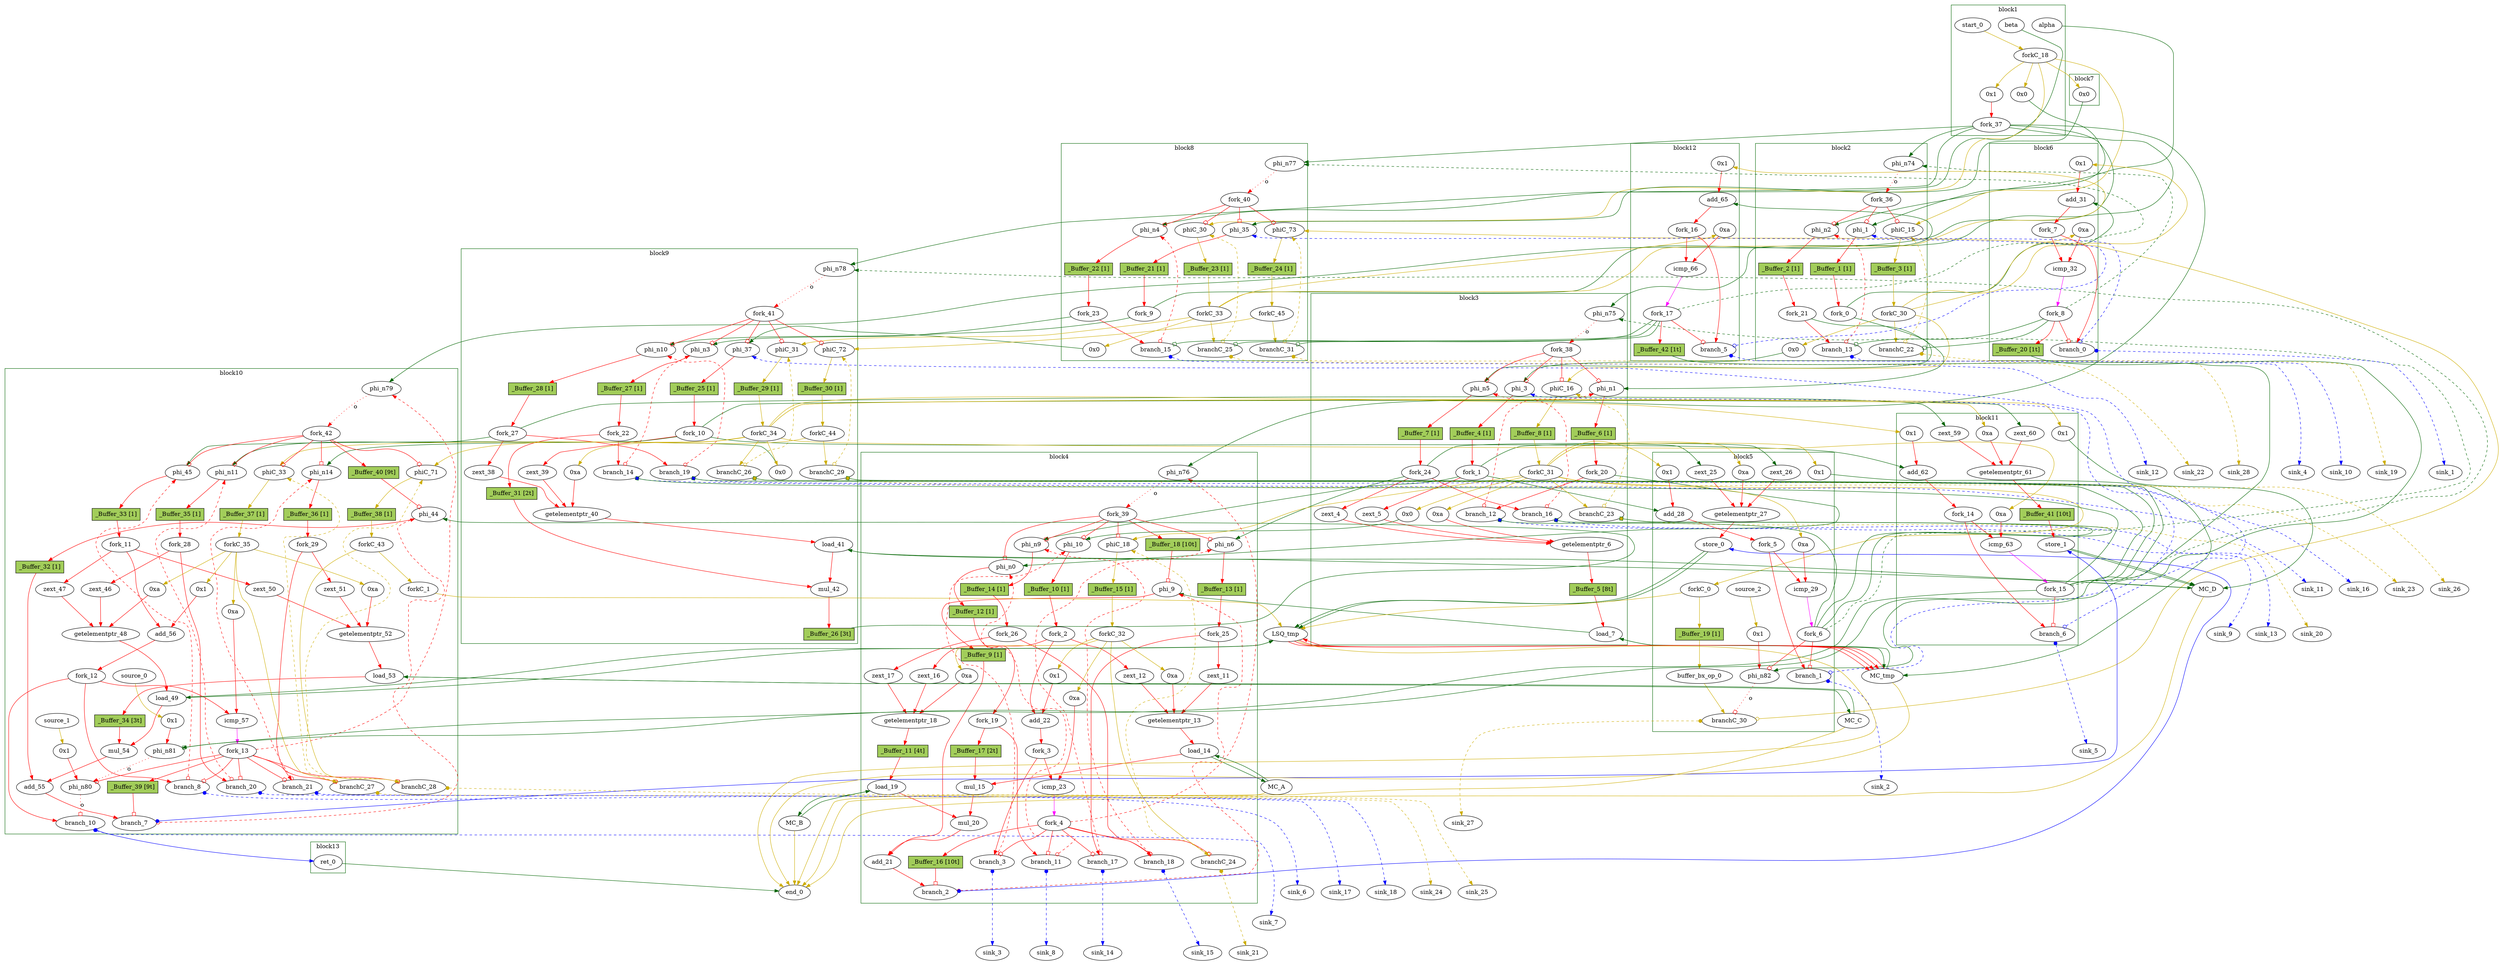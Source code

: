 // Number of blocks: 282
// Number of channels: 476
Digraph G {

  // Blocks
subgraph cluster_1 {
color = "darkgreen"
label = "block1"
  alpha [type=Entry, in="in1:32", out="out1:32", bbID = 1,  shape=oval];
  beta [type=Entry, in="in1:32", out="out1:32", bbID = 1,  shape=oval];
  cst_0 [type=Constant, in="in1:32", out="out1:32", bbID = 1, value="0x0", label="0x0",  shape=oval];
  start_0 [type=Entry, in="in1:0", out="out1:0", bbID = 1,  shape=oval];
  cst_28 [type=Constant, in="in1:32", out="out1:32", bbID = 1, value="0x1", label="0x1",  shape=oval];
  forkC_18 [type=Fork, in="in1:0", out="out1:0 out2:0 out3:0 out4:0 out5:0", bbID = 1,  shape=oval];
  fork_37 [type=Fork, in="in1:32", out="out1:32 out2:32 out3:32 out4:32 out5:32 out6:32", bbID = 1,  shape=oval];
}
subgraph cluster_2 {
color = "darkgreen"
label = "block2"
  phi_1 [type=Mux, in="in1?:1 in2:32 in3:32", out="out1:32", delay=0.366, bbID = 2,  shape=oval];
  cst_1 [type=Constant, in="in1:32", out="out1:32", bbID = 2, value="0x0", label="0x0",  shape=oval];
  phi_n2 [type=Mux, in="in1?:1 in2:32 in3:32", out="out1:32", delay=0.366, bbID = 2,  shape=oval];
  phiC_15 [type=Mux, in="in1?:1 in2:0 in3:0", out="out1:0", delay=0.166, bbID = 2,  shape=oval];
  phi_n74 [type=Merge, in="in1:32 in2:32*i", out="out1:32", delay=0.366, bbID = 2,  shape=oval];
  branch_13 [type=Branch, in="in1:32 in2?:1*i", out="out1+:32 out2-:32", bbID = 2,  shape=oval];
  branchC_22 [type=Branch, in="in1:0 in2?:1*i", out="out1+:0 out2-:0", bbID = 2,  shape=oval];
  fork_0 [type=Fork, in="in1:32", out="out1:32 out2:32", bbID = 2,  shape=oval];
  fork_21 [type=Fork, in="in1:32", out="out1:32 out2:32", bbID = 2,  shape=oval];
  forkC_30 [type=Fork, in="in1:0", out="out1:0 out2:0 out3:0 out4:0 out5:0", bbID = 2,  shape=oval];
  fork_36 [type=Fork, in="in1:32", out="out1:32 out2:32 out3:32", bbID = 2,  shape=oval];
  _Buffer_1 [type=Buffer, in="in1:32", out="out1:32", bbID = 2, slots=1, transparent=false, label="_Buffer_1 [1]",  shape=box, style=filled, fillcolor=darkolivegreen3, height = 0.4];
  _Buffer_2 [type=Buffer, in="in1:32", out="out1:32", bbID = 2, slots=1, transparent=false, label="_Buffer_2 [1]",  shape=box, style=filled, fillcolor=darkolivegreen3, height = 0.4];
  _Buffer_3 [type=Buffer, in="in1:0", out="out1:0", bbID = 2, slots=1, transparent=false, label="_Buffer_3 [1]",  shape=box, style=filled, fillcolor=darkolivegreen3, height = 0.4];
}
subgraph cluster_3 {
color = "darkgreen"
label = "block3"
  phi_3 [type=Mux, in="in1?:1 in2:32 in3:32", out="out1:32", delay=0.366, bbID = 3,  shape=oval];
  zext_4 [type=Operator, in="in1:32", out="out1:32", op = "zext_op", bbID = 3,  shape=oval];
  zext_5 [type=Operator, in="in1:32", out="out1:32", op = "zext_op", bbID = 3,  shape=oval];
  getelementptr_6 [type=Operator, in="in1:32 in2:32 in3:32", out="out1:32", op = "getelementptr_op", delay=2.966, constants=1, bbID = 3,  shape=oval];
  load_7 [type=Operator, in="in1:32 in2:32", out="out1:32 out2:32", op = "mc_load_op", latency=2, bbID = 3, portID = 0, offset = 0,  shape=oval];
  cst_2 [type=Constant, in="in1:32", out="out1:32", bbID = 3, value="0x0", label="0x0",  shape=oval];
  cst_18 [type=Constant, in="in1:32", out="out1:32", bbID = 3, value="0xa", label="0xa",  shape=oval];
  phi_n1 [type=Mux, in="in1?:1 in2:32 in3:32", out="out1:32", delay=0.366, bbID = 3,  shape=oval];
  phi_n5 [type=Mux, in="in1?:1 in2:32 in3:32", out="out1:32", delay=0.366, bbID = 3,  shape=oval];
  phiC_16 [type=Mux, in="in1?:1 in2:0 in3:0", out="out1:0", delay=0.166, bbID = 3,  shape=oval];
  phi_n75 [type=Merge, in="in1:32 in2:32*i", out="out1:32", delay=0.366, bbID = 3,  shape=oval];
  branch_12 [type=Branch, in="in1:32 in2?:1*i", out="out1+:32 out2-:32", bbID = 3,  shape=oval];
  branch_16 [type=Branch, in="in1:32 in2?:1*i", out="out1+:32 out2-:32", bbID = 3,  shape=oval];
  branchC_23 [type=Branch, in="in1:0 in2?:1*i", out="out1+:0 out2-:0", bbID = 3,  shape=oval];
  fork_1 [type=Fork, in="in1:32", out="out1:32 out2:32 out3:32 out4:32", bbID = 3,  shape=oval];
  fork_20 [type=Fork, in="in1:32", out="out1:32 out2:32", bbID = 3,  shape=oval];
  fork_24 [type=Fork, in="in1:32", out="out1:32 out2:32 out3:32 out4:32", bbID = 3,  shape=oval];
  forkC_31 [type=Fork, in="in1:0", out="out1:0 out2:0 out3:0 out4:0 out5:0 out6:0 out7:0 out8:0 out9:0", bbID = 3,  shape=oval];
  fork_38 [type=Fork, in="in1:32", out="out1:32 out2:32 out3:32 out4:32", bbID = 3,  shape=oval];
  _Buffer_4 [type=Buffer, in="in1:32", out="out1:32", bbID = 3, slots=1, transparent=false, label="_Buffer_4 [1]",  shape=box, style=filled, fillcolor=darkolivegreen3, height = 0.4];
  _Buffer_5 [type=Buffer, in="in1:32", out="out1:32", bbID = 3, slots=8, transparent=true, label="_Buffer_5 [8t]",  shape=box, style=filled, fillcolor=darkolivegreen3, height = 0.4];
  _Buffer_6 [type=Buffer, in="in1:32", out="out1:32", bbID = 3, slots=1, transparent=false, label="_Buffer_6 [1]",  shape=box, style=filled, fillcolor=darkolivegreen3, height = 0.4];
  _Buffer_7 [type=Buffer, in="in1:32", out="out1:32", bbID = 3, slots=1, transparent=false, label="_Buffer_7 [1]",  shape=box, style=filled, fillcolor=darkolivegreen3, height = 0.4];
  _Buffer_8 [type=Buffer, in="in1:0", out="out1:0", bbID = 3, slots=1, transparent=false, label="_Buffer_8 [1]",  shape=box, style=filled, fillcolor=darkolivegreen3, height = 0.4];
}
subgraph cluster_4 {
color = "darkgreen"
label = "block4"
  phi_9 [type=Mux, in="in1?:1 in2:32 in3:32", out="out1:32", delay=0.366, bbID = 4, retimingDiff=10,  shape=oval];
  phi_10 [type=Mux, in="in1?:1 in2:32 in3:32", out="out1:32", delay=0.366, bbID = 4,  shape=oval];
  zext_11 [type=Operator, in="in1:32", out="out1:32", op = "zext_op", bbID = 4, retimingDiff=1,  shape=oval];
  zext_12 [type=Operator, in="in1:32", out="out1:32", op = "zext_op", bbID = 4, retimingDiff=1,  shape=oval];
  getelementptr_13 [type=Operator, in="in1:32 in2:32 in3:32", out="out1:32", op = "getelementptr_op", delay=2.966, constants=1, bbID = 4, retimingDiff=1,  shape=oval];
  load_14 [type=Operator, in="in1:32 in2:32", out="out1:32 out2:32", op = "mc_load_op", latency=2, bbID = 4, portID = 0, offset = 0, retimingDiff=2,  shape=oval];
  mul_15 [type=Operator, in="in1:32 in2:32", out="out1:32", op = "mul_op", latency=4, bbID = 4, retimingDiff=4,  shape=oval];
  zext_16 [type=Operator, in="in1:32", out="out1:32", op = "zext_op", bbID = 4, retimingDiff=1,  shape=oval];
  zext_17 [type=Operator, in="in1:32", out="out1:32", op = "zext_op", bbID = 4, retimingDiff=1,  shape=oval];
  getelementptr_18 [type=Operator, in="in1:32 in2:32 in3:32", out="out1:32", op = "getelementptr_op", delay=2.966, constants=1, bbID = 4, retimingDiff=1,  shape=oval];
  load_19 [type=Operator, in="in1:32 in2:32", out="out1:32 out2:32", op = "mc_load_op", latency=2, bbID = 4, portID = 0, offset = 0, retimingDiff=2,  shape=oval];
  mul_20 [type=Operator, in="in1:32 in2:32", out="out1:32", op = "mul_op", latency=4, bbID = 4, retimingDiff=4,  shape=oval];
  add_21 [type=Operator, in="in1:32 in2:32", out="out1:32", op = "add_op", delay=1.693, bbID = 4, retimingDiff=11,  shape=oval];
  cst_3 [type=Constant, in="in1:32", out="out1:32", bbID = 4, value="0x1", label="0x1", retimingDiff=1,  shape=oval];
  add_22 [type=Operator, in="in1:32 in2:32", out="out1:32", op = "add_op", delay=1.693, bbID = 4, retimingDiff=1,  shape=oval];
  cst_4 [type=Constant, in="in1:32", out="out1:32", bbID = 4, value="0xa", label="0xa", retimingDiff=1,  shape=oval];
  icmp_23 [type=Operator, in="in1:32 in2:32", out="out1:1", op = "icmp_ult_op", delay=1.53, bbID = 4, retimingDiff=1,  shape=oval];
  cst_19 [type=Constant, in="in1:32", out="out1:32", bbID = 4, value="0xa", label="0xa", retimingDiff=1,  shape=oval];
  cst_20 [type=Constant, in="in1:32", out="out1:32", bbID = 4, value="0xa", label="0xa", retimingDiff=1,  shape=oval];
  phi_n0 [type=Mux, in="in1?:1 in2:32 in3:32", out="out1:32", delay=0.366, bbID = 4,  shape=oval];
  phi_n6 [type=Mux, in="in1?:1 in2:32 in3:32", out="out1:32", delay=0.366, bbID = 4,  shape=oval];
  phi_n9 [type=Mux, in="in1?:1 in2:32 in3:32", out="out1:32", delay=0.366, bbID = 4,  shape=oval];
  phiC_18 [type=Mux, in="in1?:1 in2:0 in3:0", out="out1:0", delay=0.166, bbID = 4,  shape=oval];
  branch_2 [type=Branch, in="in1:32 in2?:1*i", out="out1+:32 out2-:32", bbID = 4, retimingDiff=11,  shape=oval];
  phi_n76 [type=Merge, in="in1:32 in2:32*i", out="out1:32", delay=0.366, bbID = 4,  shape=oval];
  branch_3 [type=Branch, in="in1:32 in2?:1*i", out="out1+:32 out2-:32", bbID = 4, retimingDiff=1,  shape=oval];
  branch_11 [type=Branch, in="in1:32 in2?:1*i", out="out1+:32 out2-:32", bbID = 4, retimingDiff=1,  shape=oval];
  branch_17 [type=Branch, in="in1:32 in2?:1*i", out="out1+:32 out2-:32", bbID = 4, retimingDiff=1,  shape=oval];
  branch_18 [type=Branch, in="in1:32 in2?:1*i", out="out1+:32 out2-:32", bbID = 4, retimingDiff=1,  shape=oval];
  branchC_24 [type=Branch, in="in1:0 in2?:1*i", out="out1+:0 out2-:0", bbID = 4, retimingDiff=1,  shape=oval];
  fork_2 [type=Fork, in="in1:32", out="out1:32 out2:32 out3:32", bbID = 4, retimingDiff=1,  shape=oval];
  fork_3 [type=Fork, in="in1:32", out="out1:32 out2:32", bbID = 4, retimingDiff=1,  shape=oval];
  fork_4 [type=Fork, in="in1:32", out="out1:32 out2:32 out3:32 out4:32 out5:32 out6:32 out7:32", bbID = 4, retimingDiff=1,  shape=oval];
  fork_19 [type=Fork, in="in1:32", out="out1:32 out2:32", bbID = 4, retimingDiff=1,  shape=oval];
  fork_25 [type=Fork, in="in1:32", out="out1:32 out2:32", bbID = 4, retimingDiff=1,  shape=oval];
  fork_26 [type=Fork, in="in1:32", out="out1:32 out2:32", bbID = 4, retimingDiff=1,  shape=oval];
  forkC_32 [type=Fork, in="in1:0", out="out1:0 out2:0 out3:0 out4:0 out5:0", bbID = 4, retimingDiff=1,  shape=oval];
  fork_39 [type=Fork, in="in1:32", out="out1:32 out2:32 out3:32 out4:32 out5:32 out6:32", bbID = 4,  shape=oval];
  _Buffer_9 [type=Buffer, in="in1:32", out="out1:32", bbID = 4, slots=1, transparent=false, label="_Buffer_9 [1]",  shape=box, style=filled, fillcolor=darkolivegreen3, height = 0.4];
  _Buffer_10 [type=Buffer, in="in1:32", out="out1:32", bbID = 4, slots=1, transparent=false, label="_Buffer_10 [1]",  shape=box, style=filled, fillcolor=darkolivegreen3, height = 0.4];
  _Buffer_11 [type=Buffer, in="in1:32", out="out1:32", bbID = 4, slots=4, transparent=true, label="_Buffer_11 [4t]",  shape=box, style=filled, fillcolor=darkolivegreen3, height = 0.4];
  _Buffer_12 [type=Buffer, in="in1:32", out="out1:32", bbID = 4, slots=1, transparent=false, label="_Buffer_12 [1]",  shape=box, style=filled, fillcolor=darkolivegreen3, height = 0.4];
  _Buffer_13 [type=Buffer, in="in1:32", out="out1:32", bbID = 4, slots=1, transparent=false, label="_Buffer_13 [1]",  shape=box, style=filled, fillcolor=darkolivegreen3, height = 0.4];
  _Buffer_14 [type=Buffer, in="in1:32", out="out1:32", bbID = 4, slots=1, transparent=false, label="_Buffer_14 [1]",  shape=box, style=filled, fillcolor=darkolivegreen3, height = 0.4];
  _Buffer_15 [type=Buffer, in="in1:0", out="out1:0", bbID = 4, slots=1, transparent=false, label="_Buffer_15 [1]",  shape=box, style=filled, fillcolor=darkolivegreen3, height = 0.4];
  _Buffer_16 [type=Buffer, in="in1:32", out="out1:32", bbID = 4, slots=10, transparent=true, label="_Buffer_16 [10t]",  shape=box, style=filled, fillcolor=darkolivegreen3, height = 0.4];
  _Buffer_17 [type=Buffer, in="in1:32", out="out1:32", bbID = 4, slots=2, transparent=true, label="_Buffer_17 [2t]",  shape=box, style=filled, fillcolor=darkolivegreen3, height = 0.4];
  _Buffer_18 [type=Buffer, in="in1:32", out="out1:32", bbID = 4, slots=10, transparent=true, label="_Buffer_18 [10t]",  shape=box, style=filled, fillcolor=darkolivegreen3, height = 0.4];
}
subgraph cluster_5 {
color = "darkgreen"
label = "block5"
  zext_25 [type=Operator, in="in1:32", out="out1:32", op = "zext_op", bbID = 5,  shape=oval];
  zext_26 [type=Operator, in="in1:32", out="out1:32", op = "zext_op", bbID = 5,  shape=oval];
  getelementptr_27 [type=Operator, in="in1:32 in2:32 in3:32", out="out1:32", op = "getelementptr_op", delay=2.966, constants=1, bbID = 5,  shape=oval];
  store_0 [type=Operator, in="in1:32 in2:32", out="out1:32 out2:32", op = "lsq_store_op", bbID = 5, portID = 0, offset = 0,  shape=oval];
  cst_5 [type=Constant, in="in1:32", out="out1:32", bbID = 5, value="0x1", label="0x1",  shape=oval];
  add_28 [type=Operator, in="in1:32 in2:32", out="out1:32", op = "add_op", delay=1.693, bbID = 5,  shape=oval];
  cst_6 [type=Constant, in="in1:32", out="out1:32", bbID = 5, value="0xa", label="0xa",  shape=oval];
  icmp_29 [type=Operator, in="in1:32 in2:32", out="out1:1", op = "icmp_ult_op", delay=1.53, bbID = 5,  shape=oval];
  cst_21 [type=Constant, in="in1:32", out="out1:32", bbID = 5, value="0xa", label="0xa",  shape=oval];
  cst_27 [type=Constant, in="in1:32", out="out1:32", bbID = 5, value="0x1", label="0x1",  shape=oval];
  forkC_0 [type=Fork, in="in1:0", out="out1:0 out2:0", bbID = 5,  shape=oval];
  buffer_bx_op_0 [type=Operator, in="in1:0", out="out1:0", op = "buffer_bx_op", latency=1, bbID = 5,  shape=oval];
  branch_1 [type=Branch, in="in1:32 in2?:1*i", out="out1+:32 out2-:32", bbID = 5,  shape=oval];
  phi_n82 [type=Mux, in="in1?:1 in2:32 in3:32", out="out1:32", delay=0.366, bbID = 5,  shape=oval];
  cst_31 [type=Constant, in="in1:32", out="out1:32", bbID = 5, value="0x1", label="0x1",  shape=oval];
  source_2 [type=Source, out="out1:0", bbID = 5,  shape=oval];
  branchC_30 [type=Branch, in="in1:0 in2?:1", out="out1+:0 out2-:0", bbID = 5,  shape=oval];
  fork_5 [type=Fork, in="in1:32", out="out1:32 out2:32", bbID = 5,  shape=oval];
  fork_6 [type=Fork, in="in1:32", out="out1:32 out2:32 out3:32 out4:32 out5:32 out6:32", bbID = 5,  shape=oval];
  _Buffer_19 [type=Buffer, in="in1:0", out="out1:0", bbID = 5, slots=1, transparent=false, label="_Buffer_19 [1]",  shape=box, style=filled, fillcolor=darkolivegreen3, height = 0.4];
}
subgraph cluster_6 {
color = "darkgreen"
label = "block6"
  cst_7 [type=Constant, in="in1:32", out="out1:32", bbID = 6, value="0x1", label="0x1",  shape=oval];
  add_31 [type=Operator, in="in1:32 in2:32", out="out1:32", op = "add_op", delay=1.693, bbID = 6,  shape=oval];
  cst_8 [type=Constant, in="in1:32", out="out1:32", bbID = 6, value="0xa", label="0xa",  shape=oval];
  icmp_32 [type=Operator, in="in1:32 in2:32", out="out1:1", op = "icmp_ult_op", delay=1.53, bbID = 6,  shape=oval];
  branch_0 [type=Branch, in="in1:32 in2?:1*i", out="out1+:32 out2-:32", bbID = 6,  shape=oval];
  fork_7 [type=Fork, in="in1:32", out="out1:32 out2:32", bbID = 6,  shape=oval];
  fork_8 [type=Fork, in="in1:32", out="out1:32 out2:32 out3:32 out4:32 out5:32", bbID = 6,  shape=oval];
  _Buffer_20 [type=Buffer, in="in1:32", out="out1:32", bbID = 6, slots=1, transparent=true, label="_Buffer_20 [1t]",  shape=box, style=filled, fillcolor=darkolivegreen3, height = 0.4];
}
subgraph cluster_7 {
color = "darkgreen"
label = "block7"
  cst_9 [type=Constant, in="in1:32", out="out1:32", bbID = 7, value="0x0", label="0x0",  shape=oval];
}
subgraph cluster_8 {
color = "darkgreen"
label = "block8"
  phi_35 [type=Mux, in="in1?:1 in2:32 in3:32", out="out1:32", delay=0.366, bbID = 8,  shape=oval];
  cst_10 [type=Constant, in="in1:32", out="out1:32", bbID = 8, value="0x0", label="0x0",  shape=oval];
  phi_n4 [type=Mux, in="in1?:1 in2:32 in3:32", out="out1:32", delay=0.366, bbID = 8,  shape=oval];
  phiC_30 [type=Mux, in="in1?:1 in2:0 in3:0", out="out1:0", delay=0.166, bbID = 8,  shape=oval];
  phiC_73 [type=Mux, in="in1?:1 in2:0 in3:0", out="out1:0", delay=0.166, bbID = 8,  shape=oval];
  phi_n77 [type=Merge, in="in1:32 in2:32*i", out="out1:32", delay=0.366, bbID = 8,  shape=oval];
  branch_15 [type=Branch, in="in1:32 in2?:1*i", out="out1+:32 out2-:32", bbID = 8,  shape=oval];
  branchC_25 [type=Branch, in="in1:0 in2?:1*i", out="out1+:0 out2-:0", bbID = 8,  shape=oval];
  branchC_31 [type=Branch, in="in1:0 in2?:1*i", out="out1+:0 out2-:0", bbID = 8,  shape=oval];
  fork_9 [type=Fork, in="in1:32", out="out1:32 out2:32", bbID = 8,  shape=oval];
  fork_23 [type=Fork, in="in1:32", out="out1:32 out2:32", bbID = 8,  shape=oval];
  forkC_33 [type=Fork, in="in1:0", out="out1:0 out2:0 out3:0 out4:0 out5:0", bbID = 8,  shape=oval];
  fork_40 [type=Fork, in="in1:32", out="out1:32 out2:32 out3:32 out4:32", bbID = 8,  shape=oval];
  forkC_45 [type=Fork, in="in1:0", out="out1:0 out2:0", bbID = 8,  shape=oval];
  _Buffer_21 [type=Buffer, in="in1:32", out="out1:32", bbID = 8, slots=1, transparent=false, label="_Buffer_21 [1]",  shape=box, style=filled, fillcolor=darkolivegreen3, height = 0.4];
  _Buffer_22 [type=Buffer, in="in1:32", out="out1:32", bbID = 8, slots=1, transparent=false, label="_Buffer_22 [1]",  shape=box, style=filled, fillcolor=darkolivegreen3, height = 0.4];
  _Buffer_23 [type=Buffer, in="in1:0", out="out1:0", bbID = 8, slots=1, transparent=false, label="_Buffer_23 [1]",  shape=box, style=filled, fillcolor=darkolivegreen3, height = 0.4];
  _Buffer_24 [type=Buffer, in="in1:0", out="out1:0", bbID = 8, slots=1, transparent=false, label="_Buffer_24 [1]",  shape=box, style=filled, fillcolor=darkolivegreen3, height = 0.4];
}
subgraph cluster_9 {
color = "darkgreen"
label = "block9"
  phi_37 [type=Mux, in="in1?:1 in2:32 in3:32", out="out1:32", delay=0.366, bbID = 9,  shape=oval];
  zext_38 [type=Operator, in="in1:32", out="out1:32", op = "zext_op", bbID = 9,  shape=oval];
  zext_39 [type=Operator, in="in1:32", out="out1:32", op = "zext_op", bbID = 9,  shape=oval];
  getelementptr_40 [type=Operator, in="in1:32 in2:32 in3:32", out="out1:32", op = "getelementptr_op", delay=2.966, constants=1, bbID = 9,  shape=oval];
  load_41 [type=Operator, in="in1:32 in2:32", out="out1:32 out2:32", op = "mc_load_op", latency=2, bbID = 9, portID = 0, offset = 0,  shape=oval];
  mul_42 [type=Operator, in="in1:32 in2:32", out="out1:32", op = "mul_op", latency=4, bbID = 9,  shape=oval];
  cst_11 [type=Constant, in="in1:32", out="out1:32", bbID = 9, value="0x0", label="0x0",  shape=oval];
  cst_22 [type=Constant, in="in1:32", out="out1:32", bbID = 9, value="0xa", label="0xa",  shape=oval];
  phi_n3 [type=Mux, in="in1?:1 in2:32 in3:32", out="out1:32", delay=0.366, bbID = 9,  shape=oval];
  phi_n10 [type=Mux, in="in1?:1 in2:32 in3:32", out="out1:32", delay=0.366, bbID = 9,  shape=oval];
  phiC_31 [type=Mux, in="in1?:1 in2:0 in3:0", out="out1:0", delay=0.166, bbID = 9,  shape=oval];
  phiC_72 [type=Mux, in="in1?:1 in2:0 in3:0", out="out1:0", delay=0.166, bbID = 9,  shape=oval];
  phi_n78 [type=Merge, in="in1:32 in2:32*i", out="out1:32", delay=0.366, bbID = 9,  shape=oval];
  branch_14 [type=Branch, in="in1:32 in2?:1*i", out="out1+:32 out2-:32", bbID = 9,  shape=oval];
  branch_19 [type=Branch, in="in1:32 in2?:1*i", out="out1+:32 out2-:32", bbID = 9,  shape=oval];
  branchC_26 [type=Branch, in="in1:0 in2?:1*i", out="out1+:0 out2-:0", bbID = 9,  shape=oval];
  branchC_29 [type=Branch, in="in1:0 in2?:1*i", out="out1+:0 out2-:0", bbID = 9,  shape=oval];
  fork_10 [type=Fork, in="in1:32", out="out1:32 out2:32 out3:32 out4:32", bbID = 9,  shape=oval];
  fork_22 [type=Fork, in="in1:32", out="out1:32 out2:32", bbID = 9,  shape=oval];
  fork_27 [type=Fork, in="in1:32", out="out1:32 out2:32 out3:32 out4:32", bbID = 9,  shape=oval];
  forkC_34 [type=Fork, in="in1:0", out="out1:0 out2:0 out3:0 out4:0 out5:0 out6:0 out7:0 out8:0", bbID = 9,  shape=oval];
  fork_41 [type=Fork, in="in1:32", out="out1:32 out2:32 out3:32 out4:32 out5:32", bbID = 9,  shape=oval];
  forkC_44 [type=Fork, in="in1:0", out="out1:0 out2:0", bbID = 9,  shape=oval];
  _Buffer_25 [type=Buffer, in="in1:32", out="out1:32", bbID = 9, slots=1, transparent=false, label="_Buffer_25 [1]",  shape=box, style=filled, fillcolor=darkolivegreen3, height = 0.4];
  _Buffer_26 [type=Buffer, in="in1:32", out="out1:32", bbID = 9, slots=3, transparent=true, label="_Buffer_26 [3t]",  shape=box, style=filled, fillcolor=darkolivegreen3, height = 0.4];
  _Buffer_27 [type=Buffer, in="in1:32", out="out1:32", bbID = 9, slots=1, transparent=false, label="_Buffer_27 [1]",  shape=box, style=filled, fillcolor=darkolivegreen3, height = 0.4];
  _Buffer_28 [type=Buffer, in="in1:32", out="out1:32", bbID = 9, slots=1, transparent=false, label="_Buffer_28 [1]",  shape=box, style=filled, fillcolor=darkolivegreen3, height = 0.4];
  _Buffer_29 [type=Buffer, in="in1:0", out="out1:0", bbID = 9, slots=1, transparent=false, label="_Buffer_29 [1]",  shape=box, style=filled, fillcolor=darkolivegreen3, height = 0.4];
  _Buffer_30 [type=Buffer, in="in1:0", out="out1:0", bbID = 9, slots=1, transparent=false, label="_Buffer_30 [1]",  shape=box, style=filled, fillcolor=darkolivegreen3, height = 0.4];
  _Buffer_31 [type=Buffer, in="in1:32", out="out1:32", bbID = 9, slots=2, transparent=true, label="_Buffer_31 [2t]",  shape=box, style=filled, fillcolor=darkolivegreen3, height = 0.4];
}
subgraph cluster_10 {
color = "darkgreen"
label = "block10"
  phi_44 [type=Mux, in="in1?:1 in2:32 in3:32", out="out1:32", delay=0.366, bbID = 10,  shape=oval];
  phi_45 [type=Mux, in="in1?:1 in2:32 in3:32", out="out1:32", delay=0.366, bbID = 10,  shape=oval];
  zext_46 [type=Operator, in="in1:32", out="out1:32", op = "zext_op", bbID = 10,  shape=oval];
  zext_47 [type=Operator, in="in1:32", out="out1:32", op = "zext_op", bbID = 10,  shape=oval];
  getelementptr_48 [type=Operator, in="in1:32 in2:32 in3:32", out="out1:32", op = "getelementptr_op", delay=2.966, constants=1, bbID = 10,  shape=oval];
  load_49 [type=Operator, in="in1:32 in2:32", out="out1:32 out2:32", op = "lsq_load_op", latency=5, bbID = 10, portID = 0, offset = 0,  shape=oval];
  zext_50 [type=Operator, in="in1:32", out="out1:32", op = "zext_op", bbID = 10,  shape=oval];
  zext_51 [type=Operator, in="in1:32", out="out1:32", op = "zext_op", bbID = 10,  shape=oval];
  getelementptr_52 [type=Operator, in="in1:32 in2:32 in3:32", out="out1:32", op = "getelementptr_op", delay=2.966, constants=1, bbID = 10,  shape=oval];
  load_53 [type=Operator, in="in1:32 in2:32", out="out1:32 out2:32", op = "mc_load_op", latency=2, bbID = 10, portID = 0, offset = 0,  shape=oval];
  mul_54 [type=Operator, in="in1:32 in2:32", out="out1:32", op = "mul_op", latency=4, bbID = 10,  shape=oval];
  add_55 [type=Operator, in="in1:32 in2:32", out="out1:32", op = "add_op", delay=1.693, bbID = 10,  shape=oval];
  cst_12 [type=Constant, in="in1:32", out="out1:32", bbID = 10, value="0x1", label="0x1",  shape=oval];
  add_56 [type=Operator, in="in1:32 in2:32", out="out1:32", op = "add_op", delay=1.693, bbID = 10,  shape=oval];
  cst_13 [type=Constant, in="in1:32", out="out1:32", bbID = 10, value="0xa", label="0xa",  shape=oval];
  icmp_57 [type=Operator, in="in1:32 in2:32", out="out1:1", op = "icmp_ult_op", delay=1.53, bbID = 10,  shape=oval];
  cst_23 [type=Constant, in="in1:32", out="out1:32", bbID = 10, value="0xa", label="0xa",  shape=oval];
  cst_24 [type=Constant, in="in1:32", out="out1:32", bbID = 10, value="0xa", label="0xa",  shape=oval];
  forkC_1 [type=Fork, in="in1:0", out="out1:0", bbID = 10,  shape=oval];
  phi_n11 [type=Mux, in="in1?:1 in2:32 in3:32", out="out1:32", delay=0.366, bbID = 10,  shape=oval];
  phi_n14 [type=Mux, in="in1?:1 in2:32 in3:32", out="out1:32", delay=0.366, bbID = 10,  shape=oval];
  phiC_33 [type=Mux, in="in1?:1 in2:0 in3:0", out="out1:0", delay=0.166, bbID = 10,  shape=oval];
  phiC_71 [type=Mux, in="in1?:1 in2:0 in3:0", out="out1:0", delay=0.166, bbID = 10,  shape=oval];
  branch_7 [type=Branch, in="in1:32 in2?:1*i", out="out1+:32 out2-:32", bbID = 10,  shape=oval];
  phi_n79 [type=Merge, in="in1:32 in2:32*i", out="out1:32", delay=0.366, bbID = 10,  shape=oval];
  branch_8 [type=Branch, in="in1:32 in2?:1*i", out="out1+:32 out2-:32", bbID = 10,  shape=oval];
  phi_n80 [type=Mux, in="in1?:1 in2:32 in3:32", out="out1:32", delay=0.366, bbID = 10,  shape=oval];
  phi_n81 [type=Mux, in="in1?:1 in2:32 in3:32", out="out1:32", delay=0.366, bbID = 10,  shape=oval];
  cst_29 [type=Constant, in="in1:32", out="out1:32", bbID = 10, value="0x1", label="0x1",  shape=oval];
  source_0 [type=Source, out="out1:0", bbID = 10,  shape=oval];
  cst_30 [type=Constant, in="in1:32", out="out1:32", bbID = 10, value="0x1", label="0x1",  shape=oval];
  source_1 [type=Source, out="out1:0", bbID = 10,  shape=oval];
  branch_10 [type=Branch, in="in1:32 in2?:1", out="out1+:32 out2-:32", bbID = 10,  shape=oval];
  branch_20 [type=Branch, in="in1:32 in2?:1*i", out="out1+:32 out2-:32", bbID = 10,  shape=oval];
  branch_21 [type=Branch, in="in1:32 in2?:1*i", out="out1+:32 out2-:32", bbID = 10,  shape=oval];
  branchC_27 [type=Branch, in="in1:0 in2?:1*i", out="out1+:0 out2-:0", bbID = 10,  shape=oval];
  branchC_28 [type=Branch, in="in1:0 in2?:1*i", out="out1+:0 out2-:0", bbID = 10,  shape=oval];
  fork_11 [type=Fork, in="in1:32", out="out1:32 out2:32 out3:32", bbID = 10,  shape=oval];
  fork_12 [type=Fork, in="in1:32", out="out1:32 out2:32 out3:32", bbID = 10,  shape=oval];
  fork_13 [type=Fork, in="in1:32", out="out1:32 out2:32 out3:32 out4:32 out5:32 out6:32 out7:32 out8:32", bbID = 10,  shape=oval];
  fork_28 [type=Fork, in="in1:32", out="out1:32 out2:32", bbID = 10,  shape=oval];
  fork_29 [type=Fork, in="in1:32", out="out1:32 out2:32", bbID = 10,  shape=oval];
  forkC_35 [type=Fork, in="in1:0", out="out1:0 out2:0 out3:0 out4:0 out5:0", bbID = 10,  shape=oval];
  fork_42 [type=Fork, in="in1:32", out="out1:32 out2:32 out3:32 out4:32 out5:32 out6:32", bbID = 10,  shape=oval];
  forkC_43 [type=Fork, in="in1:0", out="out1:0 out2:0", bbID = 10,  shape=oval];
  _Buffer_32 [type=Buffer, in="in1:32", out="out1:32", bbID = 10, slots=1, transparent=false, label="_Buffer_32 [1]",  shape=box, style=filled, fillcolor=darkolivegreen3, height = 0.4];
  _Buffer_33 [type=Buffer, in="in1:32", out="out1:32", bbID = 10, slots=1, transparent=false, label="_Buffer_33 [1]",  shape=box, style=filled, fillcolor=darkolivegreen3, height = 0.4];
  _Buffer_34 [type=Buffer, in="in1:32", out="out1:32", bbID = 10, slots=3, transparent=true, label="_Buffer_34 [3t]",  shape=box, style=filled, fillcolor=darkolivegreen3, height = 0.4];
  _Buffer_35 [type=Buffer, in="in1:32", out="out1:32", bbID = 10, slots=1, transparent=false, label="_Buffer_35 [1]",  shape=box, style=filled, fillcolor=darkolivegreen3, height = 0.4];
  _Buffer_36 [type=Buffer, in="in1:32", out="out1:32", bbID = 10, slots=1, transparent=false, label="_Buffer_36 [1]",  shape=box, style=filled, fillcolor=darkolivegreen3, height = 0.4];
  _Buffer_37 [type=Buffer, in="in1:0", out="out1:0", bbID = 10, slots=1, transparent=false, label="_Buffer_37 [1]",  shape=box, style=filled, fillcolor=darkolivegreen3, height = 0.4];
  _Buffer_38 [type=Buffer, in="in1:0", out="out1:0", bbID = 10, slots=1, transparent=false, label="_Buffer_38 [1]",  shape=box, style=filled, fillcolor=darkolivegreen3, height = 0.4];
  _Buffer_39 [type=Buffer, in="in1:32", out="out1:32", bbID = 10, slots=9, transparent=true, label="_Buffer_39 [9t]",  shape=box, style=filled, fillcolor=darkolivegreen3, height = 0.4];
  _Buffer_40 [type=Buffer, in="in1:32", out="out1:32", bbID = 10, slots=9, transparent=true, label="_Buffer_40 [9t]",  shape=box, style=filled, fillcolor=darkolivegreen3, height = 0.4];
}
subgraph cluster_11 {
color = "darkgreen"
label = "block11"
  zext_59 [type=Operator, in="in1:32", out="out1:32", op = "zext_op", bbID = 11,  shape=oval];
  zext_60 [type=Operator, in="in1:32", out="out1:32", op = "zext_op", bbID = 11,  shape=oval];
  getelementptr_61 [type=Operator, in="in1:32 in2:32 in3:32", out="out1:32", op = "getelementptr_op", delay=2.966, constants=1, bbID = 11,  shape=oval];
  store_1 [type=Operator, in="in1:32 in2:32", out="out1:32 out2:32", op = "mc_store_op", bbID = 11, portID = 0, offset = 0,  shape=oval];
  cst_14 [type=Constant, in="in1:32", out="out1:32", bbID = 11, value="0x1", label="0x1",  shape=oval];
  add_62 [type=Operator, in="in1:32 in2:32", out="out1:32", op = "add_op", delay=1.693, bbID = 11,  shape=oval];
  cst_15 [type=Constant, in="in1:32", out="out1:32", bbID = 11, value="0xa", label="0xa",  shape=oval];
  icmp_63 [type=Operator, in="in1:32 in2:32", out="out1:1", op = "icmp_ult_op", delay=1.53, bbID = 11,  shape=oval];
  cst_25 [type=Constant, in="in1:32", out="out1:32", bbID = 11, value="0xa", label="0xa",  shape=oval];
  cst_26 [type=Constant, in="in1:32", out="out1:32", bbID = 11, value="0x1", label="0x1",  shape=oval];
  branch_6 [type=Branch, in="in1:32 in2?:1*i", out="out1+:32 out2-:32", bbID = 11,  shape=oval];
  fork_14 [type=Fork, in="in1:32", out="out1:32 out2:32", bbID = 11,  shape=oval];
  fork_15 [type=Fork, in="in1:32", out="out1:32 out2:32 out3:32 out4:32 out5:32 out6:32 out7:32", bbID = 11,  shape=oval];
  _Buffer_41 [type=Buffer, in="in1:32", out="out1:32", bbID = 11, slots=10, transparent=true, label="_Buffer_41 [10t]",  shape=box, style=filled, fillcolor=darkolivegreen3, height = 0.4];
}
subgraph cluster_12 {
color = "darkgreen"
label = "block12"
  cst_16 [type=Constant, in="in1:32", out="out1:32", bbID = 12, value="0x1", label="0x1",  shape=oval];
  add_65 [type=Operator, in="in1:32 in2:32", out="out1:32", op = "add_op", delay=1.693, bbID = 12,  shape=oval];
  cst_17 [type=Constant, in="in1:32", out="out1:32", bbID = 12, value="0xa", label="0xa",  shape=oval];
  icmp_66 [type=Operator, in="in1:32 in2:32", out="out1:1", op = "icmp_ult_op", delay=1.53, bbID = 12,  shape=oval];
  branch_5 [type=Branch, in="in1:32 in2?:1*i", out="out1+:32 out2-:32", bbID = 12,  shape=oval];
  fork_16 [type=Fork, in="in1:32", out="out1:32 out2:32", bbID = 12,  shape=oval];
  fork_17 [type=Fork, in="in1:32", out="out1:32 out2:32 out3:32 out4:32 out5:32 out6:32", bbID = 12,  shape=oval];
  _Buffer_42 [type=Buffer, in="in1:32", out="out1:32", bbID = 12, slots=1, transparent=true, label="_Buffer_42 [1t]",  shape=box, style=filled, fillcolor=darkolivegreen3, height = 0.4];
}
subgraph cluster_13 {
color = "darkgreen"
label = "block13"
  ret_0 [type=Operator, in="in1:32", out="out1:32", op = "ret_op", bbID = 13,  shape=oval];
}
  LSQ_tmp [type=LSQ, in="in1:0*c0 in2:0*c1 in3:32*s0a in4:32*s0d in5:32*l0a in6:32*x0d", out="out1:32*l0d out2:0*e out3:32*x0a out4:32*y0a out5:32*y0d", bbID = 0, memory = "tmp", bbcount = 2, ldcount = 1, stcount = 1, fifoDepth = 16, numLoads = "{0; 1}", numStores = "{1; 0}", loadOffsets = "{{0;0;0;0;0;0;0;0;0;0;0;0;0;0;0;0};{0;0;0;0;0;0;0;0;0;0;0;0;0;0;0;0}}", storeOffsets = "{{0;0;0;0;0;0;0;0;0;0;0;0;0;0;0;0};{0;0;0;0;0;0;0;0;0;0;0;0;0;0;0;0}}", loadPorts = "{{0;0;0;0;0;0;0;0;0;0;0;0;0;0;0;0};{0;0;0;0;0;0;0;0;0;0;0;0;0;0;0;0}}", storePorts = "{{0;0;0;0;0;0;0;0;0;0;0;0;0;0;0;0};{0;0;0;0;0;0;0;0;0;0;0;0;0;0;0;0}}", ];
  MC_tmp [type=MC, in="in1:32*c0 in2:32*l0a in3:32*l1a in4:32*s0a in5:32*s0d", out="out1:32*l0d out2:32*l1d out3:0*e", bbID = 0, memory = "tmp", bbcount = 1, ldcount = 2, stcount = 1, ];
  MC_A [type=MC, in="in1:32*l0a", out="out1:32*l0d out2:0*e", bbID = 0, memory = "A", bbcount = 0, ldcount = 1, stcount = 0, ];
  MC_B [type=MC, in="in1:32*l0a", out="out1:32*l0d out2:0*e", bbID = 0, memory = "B", bbcount = 0, ldcount = 1, stcount = 0, ];
  MC_D [type=MC, in="in1:32*c0 in2:32*l0a in3:32*s0a in4:32*s0d", out="out1:32*l0d out2:0*e", bbID = 0, memory = "D", bbcount = 1, ldcount = 1, stcount = 1, ];
  MC_C [type=MC, in="in1:32*l0a", out="out1:32*l0d out2:0*e", bbID = 0, memory = "C", bbcount = 0, ldcount = 1, stcount = 0, ];
  sink_1 [type=Sink, in="in1:32", bbID = 0,  shape=oval];
  sink_2 [type=Sink, in="in1:32", bbID = 0,  shape=oval];
  sink_3 [type=Sink, in="in1:32", bbID = 0,  shape=oval];
  sink_4 [type=Sink, in="in1:32", bbID = 0,  shape=oval];
  sink_5 [type=Sink, in="in1:32", bbID = 0,  shape=oval];
  sink_6 [type=Sink, in="in1:32", bbID = 0,  shape=oval];
  sink_7 [type=Sink, in="in1:32", bbID = 0,  shape=oval];
  sink_8 [type=Sink, in="in1:32", bbID = 0,  shape=oval];
  sink_9 [type=Sink, in="in1:32", bbID = 0,  shape=oval];
  sink_10 [type=Sink, in="in1:32", bbID = 0,  shape=oval];
  sink_11 [type=Sink, in="in1:32", bbID = 0,  shape=oval];
  sink_12 [type=Sink, in="in1:32", bbID = 0,  shape=oval];
  sink_13 [type=Sink, in="in1:32", bbID = 0,  shape=oval];
  sink_14 [type=Sink, in="in1:32", bbID = 0,  shape=oval];
  sink_15 [type=Sink, in="in1:32", bbID = 0,  shape=oval];
  sink_16 [type=Sink, in="in1:32", bbID = 0,  shape=oval];
  sink_17 [type=Sink, in="in1:32", bbID = 0,  shape=oval];
  sink_18 [type=Sink, in="in1:32", bbID = 0,  shape=oval];
  sink_19 [type=Sink, in="in1:0", bbID = 0,  shape=oval];
  sink_20 [type=Sink, in="in1:0", bbID = 0,  shape=oval];
  sink_21 [type=Sink, in="in1:0", bbID = 0,  shape=oval];
  sink_22 [type=Sink, in="in1:0", bbID = 0,  shape=oval];
  sink_23 [type=Sink, in="in1:0", bbID = 0,  shape=oval];
  sink_24 [type=Sink, in="in1:0", bbID = 0,  shape=oval];
  sink_25 [type=Sink, in="in1:0", bbID = 0,  shape=oval];
  sink_26 [type=Sink, in="in1:0", bbID = 0,  shape=oval];
  sink_27 [type=Sink, in="in1:0", bbID = 0,  shape=oval];
  sink_28 [type=Sink, in="in1:0", bbID = 0,  shape=oval];
  end_0 [type=Exit, in="in1:0*e in2:0*e in3:0*e in4:0*e in5:0*e in6:0*e in7:32", out="out1:32", bbID = 0,  shape=oval];

  // Channels
  alpha -> phi_n2 [from=out1, to=in3, arrowhead=normal, color=darkgreen];
  beta -> phi_n4 [from=out1, to=in3, arrowhead=normal, color=darkgreen];
  cst_0 -> phi_1 [from=out1, to=in3, arrowhead=normal, color=darkgreen];
  start_0 -> forkC_18 [from=out1, to=in1, arrowhead=normal, color=gold3];
  cst_28 -> fork_37 [from=out1, to=in1, arrowhead=normal, color=red];
  forkC_18 -> cst_0 [from=out1, to=in1, arrowhead=normal, color=gold3];
  forkC_18 -> cst_28 [from=out5, to=in1, arrowhead=normal, color=gold3];
  forkC_18 -> phiC_15 [from=out2, to=in3, arrowhead=normal, color=gold3];
  forkC_18 -> cst_9 [from=out3, to=in1, arrowhead=normal, color=gold3];
  forkC_18 -> phiC_30 [from=out4, to=in3, arrowhead=normal, color=gold3];
  fork_37 -> phi_n74 [from=out1, to=in1, arrowhead=normal, color=darkgreen];
  fork_37 -> phi_n75 [from=out2, to=in1, arrowhead=normal, color=darkgreen];
  fork_37 -> phi_n76 [from=out3, to=in1, arrowhead=normal, color=darkgreen];
  fork_37 -> phi_n77 [from=out4, to=in1, arrowhead=normal, color=darkgreen];
  fork_37 -> phi_n78 [from=out5, to=in1, arrowhead=normal, color=darkgreen];
  fork_37 -> phi_n79 [from=out6, to=in1, arrowhead=normal, color=darkgreen];
  phi_1 -> _Buffer_1 [from=out1, to=in1, arrowhead=normal, color=red];
  cst_1 -> phi_3 [from=out1, to=in3, arrowhead=normal, color=darkgreen];
  phi_n2 -> _Buffer_2 [from=out1, to=in1, arrowhead=normal, color=red];
  phiC_15 -> _Buffer_3 [from=out1, to=in1, arrowhead=normal, color=gold3];
  phi_n74 -> fork_36 [from=out1, to=in1, arrowhead=normal, color=red, slots=1, style=dotted, label="o", transparent=true];
  branch_13 -> phi_n2 [from=out2, to=in2, dir=both, arrowtail=odot, arrowhead=normal, color=red, constraint=false, style=dashed, minlen = 3];
  branch_13 -> sink_10 [from=out1, to=in1, dir=both, arrowtail=dot, arrowhead=normal, color=blue, style=dashed, minlen = 3];
  branchC_22 -> phiC_15 [from=out2, to=in2, dir=both, arrowtail=odot, arrowhead=normal, color=gold3, constraint=false, style=dashed, minlen = 3];
  branchC_22 -> sink_19 [from=out1, to=in1, dir=both, arrowtail=dot, arrowhead=normal, color=gold3, style=dashed, minlen = 3];
  fork_0 -> phi_n5 [from=out1, to=in3, arrowhead=normal, color=darkgreen];
  fork_0 -> add_31 [from=out2, to=in1, arrowhead=normal, color=darkgreen];
  fork_21 -> branch_13 [from=out2, to=in1, arrowhead=normal, color=red];
  fork_21 -> phi_n1 [from=out1, to=in3, arrowhead=normal, color=darkgreen];
  forkC_30 -> cst_1 [from=out1, to=in1, arrowhead=normal, color=gold3];
  forkC_30 -> branchC_22 [from=out2, to=in1, arrowhead=normal, color=gold3];
  forkC_30 -> phiC_16 [from=out3, to=in3, arrowhead=normal, color=gold3];
  forkC_30 -> cst_7 [from=out4, to=in1, arrowhead=normal, color=gold3];
  forkC_30 -> cst_8 [from=out5, to=in1, arrowhead=normal, color=gold3];
  fork_36 -> phi_1 [from=out1, to=in1, arrowhead=obox, color=red];
  fork_36 -> phi_n2 [from=out2, to=in1, arrowhead=obox, color=red];
  fork_36 -> phiC_15 [from=out3, to=in1, arrowhead=obox, color=red];
  phi_3 -> _Buffer_4 [from=out1, to=in1, arrowhead=normal, color=red];
  zext_4 -> getelementptr_6 [from=out1, to=in1, arrowhead=normal, color=red];
  zext_5 -> getelementptr_6 [from=out1, to=in2, arrowhead=normal, color=red];
  getelementptr_6 -> _Buffer_5 [from=out1, to=in1, arrowhead=normal, color=red];
  load_7 -> phi_9 [from=out1, to=in3, arrowhead=normal, color=darkgreen];
  load_7 -> MC_tmp [from=out2, to=in2, arrowhead=normal, color=darkgreen];
  cst_2 -> phi_10 [from=out1, to=in3, arrowhead=normal, color=darkgreen];
  cst_18 -> getelementptr_6 [from=out1, to=in3, arrowhead=normal, color=red];
  phi_n1 -> _Buffer_6 [from=out1, to=in1, arrowhead=normal, color=red];
  phi_n5 -> _Buffer_7 [from=out1, to=in1, arrowhead=normal, color=red];
  phiC_16 -> _Buffer_8 [from=out1, to=in1, arrowhead=normal, color=gold3];
  phi_n75 -> fork_38 [from=out1, to=in1, arrowhead=normal, color=red, slots=1, style=dotted, label="o", transparent=true];
  branch_12 -> phi_n1 [from=out2, to=in2, dir=both, arrowtail=odot, arrowhead=normal, color=red, constraint=false, style=dashed, minlen = 3];
  branch_12 -> sink_9 [from=out1, to=in1, dir=both, arrowtail=dot, arrowhead=normal, color=blue, style=dashed, minlen = 3];
  branch_16 -> phi_n5 [from=out2, to=in2, dir=both, arrowtail=odot, arrowhead=normal, color=red, constraint=false, style=dashed, minlen = 3];
  branch_16 -> sink_13 [from=out1, to=in1, dir=both, arrowtail=dot, arrowhead=normal, color=blue, style=dashed, minlen = 3];
  branchC_23 -> phiC_16 [from=out2, to=in2, dir=both, arrowtail=odot, arrowhead=normal, color=gold3, constraint=false, style=dashed, minlen = 3];
  branchC_23 -> sink_20 [from=out1, to=in1, dir=both, arrowtail=dot, arrowhead=normal, color=gold3, style=dashed, minlen = 3];
  fork_1 -> zext_5 [from=out1, to=in1, arrowhead=normal, color=red];
  fork_1 -> phi_n9 [from=out2, to=in3, arrowhead=normal, color=darkgreen];
  fork_1 -> zext_26 [from=out3, to=in1, arrowhead=normal, color=darkgreen];
  fork_1 -> add_28 [from=out4, to=in1, arrowhead=normal, color=darkgreen];
  fork_20 -> branch_12 [from=out2, to=in1, arrowhead=normal, color=red];
  fork_20 -> phi_n0 [from=out1, to=in3, arrowhead=normal, color=darkgreen];
  fork_24 -> zext_4 [from=out1, to=in1, arrowhead=normal, color=red];
  fork_24 -> branch_16 [from=out2, to=in1, arrowhead=normal, color=red];
  fork_24 -> phi_n6 [from=out3, to=in3, arrowhead=normal, color=darkgreen];
  fork_24 -> zext_25 [from=out4, to=in1, arrowhead=normal, color=darkgreen];
  forkC_31 -> cst_2 [from=out1, to=in1, arrowhead=normal, color=gold3];
  forkC_31 -> cst_18 [from=out6, to=in1, arrowhead=normal, color=gold3];
  forkC_31 -> branchC_23 [from=out2, to=in1, arrowhead=normal, color=gold3];
  forkC_31 -> phiC_18 [from=out3, to=in3, arrowhead=normal, color=gold3];
  forkC_31 -> cst_5 [from=out4, to=in1, arrowhead=normal, color=gold3];
  forkC_31 -> cst_6 [from=out5, to=in1, arrowhead=normal, color=gold3];
  forkC_31 -> cst_21 [from=out7, to=in1, arrowhead=normal, color=gold3];
  forkC_31 -> cst_27 [from=out8, to=in1, arrowhead=normal, color=gold3];
  forkC_31 -> forkC_0 [from=out9, to=in1, arrowhead=normal, color=gold3];
  fork_38 -> phi_3 [from=out1, to=in1, arrowhead=obox, color=red];
  fork_38 -> phi_n1 [from=out2, to=in1, arrowhead=obox, color=red];
  fork_38 -> phi_n5 [from=out3, to=in1, arrowhead=obox, color=red];
  fork_38 -> phiC_16 [from=out4, to=in1, arrowhead=obox, color=red];
  phi_9 -> _Buffer_9 [from=out1, to=in1, arrowhead=normal, color=red];
  phi_10 -> _Buffer_10 [from=out1, to=in1, arrowhead=normal, color=red];
  zext_11 -> getelementptr_13 [from=out1, to=in1, arrowhead=normal, color=red];
  zext_12 -> getelementptr_13 [from=out1, to=in2, arrowhead=normal, color=red];
  getelementptr_13 -> load_14 [from=out1, to=in2, arrowhead=normal, color=red];
  load_14 -> mul_15 [from=out1, to=in1, arrowhead=normal, color=red];
  load_14 -> MC_A [from=out2, to=in1, arrowhead=normal, color=darkgreen];
  mul_15 -> mul_20 [from=out1, to=in1, arrowhead=normal, color=red];
  zext_16 -> getelementptr_18 [from=out1, to=in1, arrowhead=normal, color=red];
  zext_17 -> getelementptr_18 [from=out1, to=in2, arrowhead=normal, color=red];
  getelementptr_18 -> _Buffer_11 [from=out1, to=in1, arrowhead=normal, color=red];
  load_19 -> mul_20 [from=out1, to=in2, arrowhead=normal, color=red];
  load_19 -> MC_B [from=out2, to=in1, arrowhead=normal, color=darkgreen];
  mul_20 -> add_21 [from=out1, to=in2, arrowhead=normal, color=red];
  add_21 -> branch_2 [from=out1, to=in1, arrowhead=normal, color=red];
  cst_3 -> add_22 [from=out1, to=in2, arrowhead=normal, color=red];
  add_22 -> fork_3 [from=out1, to=in1, arrowhead=normal, color=red];
  cst_4 -> icmp_23 [from=out1, to=in2, arrowhead=normal, color=red];
  icmp_23 -> fork_4 [from=out1, to=in1, arrowhead=normal, color=magenta];
  cst_19 -> getelementptr_13 [from=out1, to=in3, arrowhead=normal, color=red];
  cst_20 -> getelementptr_18 [from=out1, to=in3, arrowhead=normal, color=red];
  phi_n0 -> _Buffer_12 [from=out1, to=in1, arrowhead=normal, color=red];
  phi_n6 -> _Buffer_13 [from=out1, to=in1, arrowhead=normal, color=red];
  phi_n9 -> _Buffer_14 [from=out1, to=in1, arrowhead=normal, color=red];
  phiC_18 -> _Buffer_15 [from=out1, to=in1, arrowhead=normal, color=gold3];
  branch_2 -> phi_9 [from=out2, to=in2, dir=both, arrowtail=odot, arrowhead=normal, color=red, constraint=false, style=dashed, minlen = 3];
  branch_2 -> store_0 [from=out1, to=in1, dir=both, arrowtail=dot, arrowhead=normal, color=blue];
  phi_n76 -> fork_39 [from=out1, to=in1, arrowhead=normal, color=red, slots=1, style=dotted, label="o", transparent=true];
  branch_3 -> phi_10 [from=out2, to=in2, dir=both, arrowtail=odot, arrowhead=normal, color=red, constraint=false, style=dashed, minlen = 3];
  branch_3 -> sink_3 [from=out1, to=in1, dir=both, arrowtail=dot, arrowhead=normal, color=blue, style=dashed, minlen = 3];
  branch_11 -> phi_n0 [from=out2, to=in2, dir=both, arrowtail=odot, arrowhead=normal, color=red, constraint=false, style=dashed, minlen = 3];
  branch_11 -> sink_8 [from=out1, to=in1, dir=both, arrowtail=dot, arrowhead=normal, color=blue, style=dashed, minlen = 3];
  branch_17 -> phi_n6 [from=out2, to=in2, dir=both, arrowtail=odot, arrowhead=normal, color=red, constraint=false, style=dashed, minlen = 3];
  branch_17 -> sink_14 [from=out1, to=in1, dir=both, arrowtail=dot, arrowhead=normal, color=blue, style=dashed, minlen = 3];
  branch_18 -> phi_n9 [from=out2, to=in2, dir=both, arrowtail=odot, arrowhead=normal, color=red, constraint=false, style=dashed, minlen = 3];
  branch_18 -> sink_15 [from=out1, to=in1, dir=both, arrowtail=dot, arrowhead=normal, color=blue, style=dashed, minlen = 3];
  branchC_24 -> phiC_18 [from=out2, to=in2, dir=both, arrowtail=odot, arrowhead=normal, color=gold3, constraint=false, style=dashed, minlen = 3];
  branchC_24 -> sink_21 [from=out1, to=in1, dir=both, arrowtail=dot, arrowhead=normal, color=gold3, style=dashed, minlen = 3];
  fork_2 -> zext_12 [from=out1, to=in1, arrowhead=normal, color=red];
  fork_2 -> zext_16 [from=out2, to=in1, arrowhead=normal, color=red];
  fork_2 -> add_22 [from=out3, to=in1, arrowhead=normal, color=red];
  fork_3 -> icmp_23 [from=out1, to=in1, arrowhead=normal, color=red];
  fork_3 -> branch_3 [from=out2, to=in1, arrowhead=normal, color=red];
  fork_4 -> _Buffer_16 [from=out1, to=in1, arrowhead=normal, color=red];
  fork_4 -> phi_n76 [from=out2, to=in2, arrowhead=normal, color=red, constraint=false, style=dashed, minlen = 3];
  fork_4 -> branch_3 [from=out3, to=in2, arrowhead=obox, color=red];
  fork_4 -> branch_11 [from=out4, to=in2, arrowhead=obox, color=red];
  fork_4 -> branch_17 [from=out5, to=in2, arrowhead=obox, color=red];
  fork_4 -> branch_18 [from=out6, to=in2, arrowhead=obox, color=red];
  fork_4 -> branchC_24 [from=out7, to=in2, arrowhead=obox, color=red];
  fork_19 -> _Buffer_17 [from=out1, to=in1, arrowhead=normal, color=red];
  fork_19 -> branch_11 [from=out2, to=in1, arrowhead=normal, color=red];
  fork_25 -> zext_11 [from=out1, to=in1, arrowhead=normal, color=red];
  fork_25 -> branch_17 [from=out2, to=in1, arrowhead=normal, color=red];
  fork_26 -> zext_17 [from=out1, to=in1, arrowhead=normal, color=red];
  fork_26 -> branch_18 [from=out2, to=in1, arrowhead=normal, color=red];
  forkC_32 -> cst_3 [from=out1, to=in1, arrowhead=normal, color=gold3];
  forkC_32 -> cst_4 [from=out3, to=in1, arrowhead=normal, color=gold3];
  forkC_32 -> cst_19 [from=out4, to=in1, arrowhead=normal, color=gold3];
  forkC_32 -> cst_20 [from=out5, to=in1, arrowhead=normal, color=gold3];
  forkC_32 -> branchC_24 [from=out2, to=in1, arrowhead=normal, color=gold3];
  fork_39 -> _Buffer_18 [from=out1, to=in1, arrowhead=normal, color=red];
  fork_39 -> phi_10 [from=out2, to=in1, arrowhead=obox, color=red];
  fork_39 -> phi_n0 [from=out3, to=in1, arrowhead=obox, color=red];
  fork_39 -> phi_n6 [from=out4, to=in1, arrowhead=obox, color=red];
  fork_39 -> phi_n9 [from=out5, to=in1, arrowhead=obox, color=red];
  fork_39 -> phiC_18 [from=out6, to=in1, arrowhead=obox, color=red];
  zext_25 -> getelementptr_27 [from=out1, to=in1, arrowhead=normal, color=red];
  zext_26 -> getelementptr_27 [from=out1, to=in2, arrowhead=normal, color=red];
  getelementptr_27 -> store_0 [from=out1, to=in2, arrowhead=normal, color=red];
  store_0 -> LSQ_tmp [from=out2, to=in3, arrowhead=normal, color=darkgreen];
  store_0 -> LSQ_tmp [from=out1, to=in4, arrowhead=normal, color=darkgreen];
  cst_5 -> add_28 [from=out1, to=in2, arrowhead=normal, color=red];
  add_28 -> fork_5 [from=out1, to=in1, arrowhead=normal, color=red];
  cst_6 -> icmp_29 [from=out1, to=in2, arrowhead=normal, color=red];
  icmp_29 -> fork_6 [from=out1, to=in1, arrowhead=normal, color=magenta];
  cst_21 -> getelementptr_27 [from=out1, to=in3, arrowhead=normal, color=red];
  cst_27 -> MC_tmp [from=out1, to=in1, arrowhead=normal, color=darkgreen];
  forkC_0 -> _Buffer_19 [from=out1, to=in1, arrowhead=normal, color=gold3];
  forkC_0 -> LSQ_tmp [from=out2, to=in1, arrowhead=normal, color=gold3];
  buffer_bx_op_0 -> branchC_30 [from=out1, to=in1, arrowhead=normal, color=gold3];
  branch_1 -> phi_3 [from=out2, to=in2, dir=both, arrowtail=odot, arrowhead=normal, color=blue, style=dashed, minlen = 3];
  branch_1 -> sink_2 [from=out1, to=in1, dir=both, arrowtail=dot, arrowhead=normal, color=blue, style=dashed, minlen = 3];
  phi_n82 -> branchC_30 [from=out1, to=in2, arrowhead=obox, color=red, slots=1, style=dotted, label="o", transparent=true];
  cst_31 -> phi_n82 [from=out1, to=in3, arrowhead=normal, color=red];
  source_2 -> cst_31 [from=out1, to=in1, arrowhead=normal, color=gold3];
  branchC_30 -> phiC_73 [from=out2, to=in3, dir=both, arrowtail=odot, arrowhead=normal, color=gold3];
  branchC_30 -> sink_27 [from=out1, to=in1, dir=both, arrowtail=dot, arrowhead=normal, color=gold3, style=dashed, minlen = 3];
  fork_5 -> icmp_29 [from=out1, to=in1, arrowhead=normal, color=red];
  fork_5 -> branch_1 [from=out2, to=in1, arrowhead=normal, color=red];
  fork_6 -> phi_n75 [from=out2, to=in2, arrowhead=normal, color=darkgreen, style=dashed, minlen = 3];
  fork_6 -> branch_12 [from=out3, to=in2, arrowhead=obox, color=darkgreen];
  fork_6 -> branch_16 [from=out4, to=in2, arrowhead=obox, color=darkgreen];
  fork_6 -> branchC_23 [from=out5, to=in2, arrowhead=obox, color=darkgreen];
  fork_6 -> branch_1 [from=out1, to=in2, arrowhead=obox, color=red];
  fork_6 -> phi_n82 [from=out6, to=in1, arrowhead=obox, color=red];
  cst_7 -> add_31 [from=out1, to=in2, arrowhead=normal, color=red];
  add_31 -> fork_7 [from=out1, to=in1, arrowhead=normal, color=red];
  cst_8 -> icmp_32 [from=out1, to=in2, arrowhead=normal, color=red];
  icmp_32 -> fork_8 [from=out1, to=in1, arrowhead=normal, color=magenta];
  branch_0 -> phi_1 [from=out2, to=in2, dir=both, arrowtail=odot, arrowhead=normal, color=blue, style=dashed, minlen = 3];
  branch_0 -> sink_1 [from=out1, to=in1, dir=both, arrowtail=dot, arrowhead=normal, color=blue, style=dashed, minlen = 3];
  fork_7 -> icmp_32 [from=out1, to=in1, arrowhead=normal, color=red];
  fork_7 -> branch_0 [from=out2, to=in1, arrowhead=normal, color=red];
  fork_8 -> phi_n74 [from=out2, to=in2, arrowhead=normal, color=darkgreen, style=dashed, minlen = 3];
  fork_8 -> branch_13 [from=out3, to=in2, arrowhead=obox, color=darkgreen];
  fork_8 -> branchC_22 [from=out4, to=in2, arrowhead=obox, color=darkgreen];
  fork_8 -> _Buffer_20 [from=out5, to=in1, arrowhead=normal, color=red];
  fork_8 -> branch_0 [from=out1, to=in2, arrowhead=obox, color=red];
  cst_9 -> phi_35 [from=out1, to=in3, arrowhead=normal, color=darkgreen];
  phi_35 -> _Buffer_21 [from=out1, to=in1, arrowhead=normal, color=red];
  cst_10 -> phi_37 [from=out1, to=in3, arrowhead=normal, color=darkgreen];
  phi_n4 -> _Buffer_22 [from=out1, to=in1, arrowhead=normal, color=red];
  phiC_30 -> _Buffer_23 [from=out1, to=in1, arrowhead=normal, color=gold3];
  phiC_73 -> _Buffer_24 [from=out1, to=in1, arrowhead=normal, color=gold3];
  phi_n77 -> fork_40 [from=out1, to=in1, arrowhead=normal, color=red, slots=1, style=dotted, label="o", transparent=true];
  branch_15 -> phi_n4 [from=out2, to=in2, dir=both, arrowtail=odot, arrowhead=normal, color=red, constraint=false, style=dashed, minlen = 3];
  branch_15 -> sink_12 [from=out1, to=in1, dir=both, arrowtail=dot, arrowhead=normal, color=blue, style=dashed, minlen = 3];
  branchC_25 -> phiC_30 [from=out2, to=in2, dir=both, arrowtail=odot, arrowhead=normal, color=gold3, constraint=false, style=dashed, minlen = 3];
  branchC_25 -> sink_22 [from=out1, to=in1, dir=both, arrowtail=dot, arrowhead=normal, color=gold3, style=dashed, minlen = 3];
  branchC_31 -> phiC_73 [from=out2, to=in2, dir=both, arrowtail=odot, arrowhead=normal, color=gold3, constraint=false, style=dashed, minlen = 3];
  branchC_31 -> sink_28 [from=out1, to=in1, dir=both, arrowtail=dot, arrowhead=normal, color=gold3, style=dashed, minlen = 3];
  fork_9 -> phi_n10 [from=out1, to=in3, arrowhead=normal, color=darkgreen];
  fork_9 -> add_65 [from=out2, to=in1, arrowhead=normal, color=darkgreen];
  fork_23 -> branch_15 [from=out2, to=in1, arrowhead=normal, color=red];
  fork_23 -> phi_n3 [from=out1, to=in3, arrowhead=normal, color=darkgreen];
  forkC_33 -> cst_10 [from=out1, to=in1, arrowhead=normal, color=gold3];
  forkC_33 -> branchC_25 [from=out2, to=in1, arrowhead=normal, color=gold3];
  forkC_33 -> phiC_31 [from=out3, to=in3, arrowhead=normal, color=gold3];
  forkC_33 -> cst_16 [from=out4, to=in1, arrowhead=normal, color=gold3];
  forkC_33 -> cst_17 [from=out5, to=in1, arrowhead=normal, color=gold3];
  fork_40 -> phi_35 [from=out1, to=in1, arrowhead=obox, color=red];
  fork_40 -> phi_n4 [from=out2, to=in1, arrowhead=obox, color=red];
  fork_40 -> phiC_30 [from=out3, to=in1, arrowhead=obox, color=red];
  fork_40 -> phiC_73 [from=out4, to=in1, arrowhead=obox, color=red];
  forkC_45 -> branchC_31 [from=out2, to=in1, arrowhead=normal, color=gold3];
  forkC_45 -> phiC_72 [from=out1, to=in3, arrowhead=normal, color=gold3];
  phi_37 -> _Buffer_25 [from=out1, to=in1, arrowhead=normal, color=red];
  zext_38 -> getelementptr_40 [from=out1, to=in1, arrowhead=normal, color=red];
  zext_39 -> getelementptr_40 [from=out1, to=in2, arrowhead=normal, color=red];
  getelementptr_40 -> load_41 [from=out1, to=in2, arrowhead=normal, color=red];
  load_41 -> mul_42 [from=out1, to=in1, arrowhead=normal, color=red];
  load_41 -> MC_D [from=out2, to=in2, arrowhead=normal, color=darkgreen];
  mul_42 -> _Buffer_26 [from=out1, to=in1, arrowhead=normal, color=red];
  cst_11 -> phi_45 [from=out1, to=in3, arrowhead=normal, color=darkgreen];
  cst_22 -> getelementptr_40 [from=out1, to=in3, arrowhead=normal, color=red];
  phi_n3 -> _Buffer_27 [from=out1, to=in1, arrowhead=normal, color=red];
  phi_n10 -> _Buffer_28 [from=out1, to=in1, arrowhead=normal, color=red];
  phiC_31 -> _Buffer_29 [from=out1, to=in1, arrowhead=normal, color=gold3];
  phiC_72 -> _Buffer_30 [from=out1, to=in1, arrowhead=normal, color=gold3];
  phi_n78 -> fork_41 [from=out1, to=in1, arrowhead=normal, color=red, slots=1, style=dotted, label="o", transparent=true];
  branch_14 -> phi_n3 [from=out2, to=in2, dir=both, arrowtail=odot, arrowhead=normal, color=red, constraint=false, style=dashed, minlen = 3];
  branch_14 -> sink_11 [from=out1, to=in1, dir=both, arrowtail=dot, arrowhead=normal, color=blue, style=dashed, minlen = 3];
  branch_19 -> phi_n10 [from=out2, to=in2, dir=both, arrowtail=odot, arrowhead=normal, color=red, constraint=false, style=dashed, minlen = 3];
  branch_19 -> sink_16 [from=out1, to=in1, dir=both, arrowtail=dot, arrowhead=normal, color=blue, style=dashed, minlen = 3];
  branchC_26 -> phiC_31 [from=out2, to=in2, dir=both, arrowtail=odot, arrowhead=normal, color=gold3, constraint=false, style=dashed, minlen = 3];
  branchC_26 -> sink_23 [from=out1, to=in1, dir=both, arrowtail=dot, arrowhead=normal, color=gold3, style=dashed, minlen = 3];
  branchC_29 -> phiC_72 [from=out2, to=in2, dir=both, arrowtail=odot, arrowhead=normal, color=gold3, constraint=false, style=dashed, minlen = 3];
  branchC_29 -> sink_26 [from=out1, to=in1, dir=both, arrowtail=dot, arrowhead=normal, color=gold3, style=dashed, minlen = 3];
  fork_10 -> zext_39 [from=out1, to=in1, arrowhead=normal, color=red];
  fork_10 -> phi_n14 [from=out2, to=in3, arrowhead=normal, color=darkgreen];
  fork_10 -> zext_60 [from=out3, to=in1, arrowhead=normal, color=darkgreen];
  fork_10 -> add_62 [from=out4, to=in1, arrowhead=normal, color=darkgreen];
  fork_22 -> _Buffer_31 [from=out1, to=in1, arrowhead=normal, color=red];
  fork_22 -> branch_14 [from=out2, to=in1, arrowhead=normal, color=red];
  fork_27 -> zext_38 [from=out1, to=in1, arrowhead=normal, color=red];
  fork_27 -> branch_19 [from=out2, to=in1, arrowhead=normal, color=red];
  fork_27 -> phi_n11 [from=out3, to=in3, arrowhead=normal, color=darkgreen];
  fork_27 -> zext_59 [from=out4, to=in1, arrowhead=normal, color=darkgreen];
  forkC_34 -> cst_11 [from=out1, to=in1, arrowhead=normal, color=gold3];
  forkC_34 -> cst_22 [from=out6, to=in1, arrowhead=normal, color=gold3];
  forkC_34 -> branchC_26 [from=out2, to=in1, arrowhead=normal, color=gold3];
  forkC_34 -> phiC_33 [from=out3, to=in3, arrowhead=normal, color=gold3];
  forkC_34 -> cst_14 [from=out4, to=in1, arrowhead=normal, color=gold3];
  forkC_34 -> cst_15 [from=out5, to=in1, arrowhead=normal, color=gold3];
  forkC_34 -> cst_25 [from=out7, to=in1, arrowhead=normal, color=gold3];
  forkC_34 -> cst_26 [from=out8, to=in1, arrowhead=normal, color=gold3];
  fork_41 -> phi_37 [from=out1, to=in1, arrowhead=obox, color=red];
  fork_41 -> phi_n3 [from=out2, to=in1, arrowhead=obox, color=red];
  fork_41 -> phi_n10 [from=out3, to=in1, arrowhead=obox, color=red];
  fork_41 -> phiC_31 [from=out4, to=in1, arrowhead=obox, color=red];
  fork_41 -> phiC_72 [from=out5, to=in1, arrowhead=obox, color=red];
  forkC_44 -> branchC_29 [from=out2, to=in1, arrowhead=normal, color=gold3];
  forkC_44 -> phiC_71 [from=out1, to=in3, arrowhead=normal, color=gold3];
  phi_44 -> _Buffer_32 [from=out1, to=in1, arrowhead=normal, color=red];
  phi_45 -> _Buffer_33 [from=out1, to=in1, arrowhead=normal, color=red];
  zext_46 -> getelementptr_48 [from=out1, to=in1, arrowhead=normal, color=red];
  zext_47 -> getelementptr_48 [from=out1, to=in2, arrowhead=normal, color=red];
  getelementptr_48 -> load_49 [from=out1, to=in2, arrowhead=normal, color=red];
  load_49 -> mul_54 [from=out1, to=in1, arrowhead=normal, color=red];
  load_49 -> LSQ_tmp [from=out2, to=in5, arrowhead=normal, color=darkgreen];
  zext_50 -> getelementptr_52 [from=out1, to=in1, arrowhead=normal, color=red];
  zext_51 -> getelementptr_52 [from=out1, to=in2, arrowhead=normal, color=red];
  getelementptr_52 -> load_53 [from=out1, to=in2, arrowhead=normal, color=red];
  load_53 -> _Buffer_34 [from=out1, to=in1, arrowhead=normal, color=red];
  load_53 -> MC_C [from=out2, to=in1, arrowhead=normal, color=darkgreen];
  mul_54 -> add_55 [from=out1, to=in2, arrowhead=normal, color=red];
  add_55 -> branch_7 [from=out1, to=in1, arrowhead=normal, color=red];
  cst_12 -> add_56 [from=out1, to=in2, arrowhead=normal, color=red];
  add_56 -> fork_12 [from=out1, to=in1, arrowhead=normal, color=red];
  cst_13 -> icmp_57 [from=out1, to=in2, arrowhead=normal, color=red];
  icmp_57 -> fork_13 [from=out1, to=in1, arrowhead=normal, color=magenta];
  cst_23 -> getelementptr_48 [from=out1, to=in3, arrowhead=normal, color=red];
  cst_24 -> getelementptr_52 [from=out1, to=in3, arrowhead=normal, color=red];
  forkC_1 -> LSQ_tmp [from=out1, to=in2, arrowhead=normal, color=gold3];
  phi_n11 -> _Buffer_35 [from=out1, to=in1, arrowhead=normal, color=red];
  phi_n14 -> _Buffer_36 [from=out1, to=in1, arrowhead=normal, color=red];
  phiC_33 -> _Buffer_37 [from=out1, to=in1, arrowhead=normal, color=gold3];
  phiC_71 -> _Buffer_38 [from=out1, to=in1, arrowhead=normal, color=gold3];
  branch_7 -> phi_44 [from=out2, to=in2, dir=both, arrowtail=odot, arrowhead=normal, color=red, constraint=false, style=dashed, minlen = 3];
  branch_7 -> store_1 [from=out1, to=in1, dir=both, arrowtail=dot, arrowhead=normal, color=blue];
  phi_n79 -> fork_42 [from=out1, to=in1, arrowhead=normal, color=red, slots=1, style=dotted, label="o", transparent=true];
  branch_8 -> phi_45 [from=out2, to=in2, dir=both, arrowtail=odot, arrowhead=normal, color=red, constraint=false, style=dashed, minlen = 3];
  branch_8 -> sink_6 [from=out1, to=in1, dir=both, arrowtail=dot, arrowhead=normal, color=blue, style=dashed, minlen = 3];
  phi_n80 -> branch_10 [from=out1, to=in2, arrowhead=obox, color=red, slots=1, style=dotted, label="o", transparent=true];
  phi_n81 -> phi_n80 [from=out1, to=in2, arrowhead=normal, color=red, slots=1, style=dotted, label="o", transparent=true];
  cst_29 -> phi_n81 [from=out1, to=in3, arrowhead=normal, color=red];
  source_0 -> cst_29 [from=out1, to=in1, arrowhead=normal, color=gold3];
  cst_30 -> phi_n80 [from=out1, to=in3, arrowhead=normal, color=red];
  source_1 -> cst_30 [from=out1, to=in1, arrowhead=normal, color=gold3];
  branch_10 -> ret_0 [from=out2, to=in1, dir=both, arrowtail=odot, arrowhead=normal, color=blue];
  branch_10 -> sink_7 [from=out1, to=in1, dir=both, arrowtail=dot, arrowhead=normal, color=blue, style=dashed, minlen = 3];
  branch_20 -> phi_n11 [from=out2, to=in2, dir=both, arrowtail=odot, arrowhead=normal, color=red, constraint=false, style=dashed, minlen = 3];
  branch_20 -> sink_17 [from=out1, to=in1, dir=both, arrowtail=dot, arrowhead=normal, color=blue, style=dashed, minlen = 3];
  branch_21 -> phi_n14 [from=out2, to=in2, dir=both, arrowtail=odot, arrowhead=normal, color=red, constraint=false, style=dashed, minlen = 3];
  branch_21 -> sink_18 [from=out1, to=in1, dir=both, arrowtail=dot, arrowhead=normal, color=blue, style=dashed, minlen = 3];
  branchC_27 -> phiC_33 [from=out2, to=in2, dir=both, arrowtail=odot, arrowhead=normal, color=gold3, constraint=false, style=dashed, minlen = 3];
  branchC_27 -> sink_24 [from=out1, to=in1, dir=both, arrowtail=dot, arrowhead=normal, color=gold3, style=dashed, minlen = 3];
  branchC_28 -> phiC_71 [from=out2, to=in2, dir=both, arrowtail=odot, arrowhead=normal, color=gold3, constraint=false, style=dashed, minlen = 3];
  branchC_28 -> sink_25 [from=out1, to=in1, dir=both, arrowtail=dot, arrowhead=normal, color=gold3, style=dashed, minlen = 3];
  fork_11 -> zext_47 [from=out1, to=in1, arrowhead=normal, color=red];
  fork_11 -> zext_50 [from=out2, to=in1, arrowhead=normal, color=red];
  fork_11 -> add_56 [from=out3, to=in1, arrowhead=normal, color=red];
  fork_12 -> icmp_57 [from=out1, to=in1, arrowhead=normal, color=red];
  fork_12 -> branch_8 [from=out3, to=in1, arrowhead=normal, color=red];
  fork_12 -> branch_10 [from=out2, to=in1, arrowhead=normal, color=red];
  fork_13 -> _Buffer_39 [from=out1, to=in1, arrowhead=normal, color=red];
  fork_13 -> phi_n79 [from=out2, to=in2, arrowhead=normal, color=red, constraint=false, style=dashed, minlen = 3];
  fork_13 -> branch_8 [from=out3, to=in2, arrowhead=obox, color=red];
  fork_13 -> phi_n80 [from=out4, to=in1, arrowhead=obox, color=red];
  fork_13 -> branch_20 [from=out5, to=in2, arrowhead=obox, color=red];
  fork_13 -> branch_21 [from=out6, to=in2, arrowhead=obox, color=red];
  fork_13 -> branchC_27 [from=out7, to=in2, arrowhead=obox, color=red];
  fork_13 -> branchC_28 [from=out8, to=in2, arrowhead=obox, color=red];
  fork_28 -> zext_46 [from=out1, to=in1, arrowhead=normal, color=red];
  fork_28 -> branch_20 [from=out2, to=in1, arrowhead=normal, color=red];
  fork_29 -> zext_51 [from=out1, to=in1, arrowhead=normal, color=red];
  fork_29 -> branch_21 [from=out2, to=in1, arrowhead=normal, color=red];
  forkC_35 -> cst_12 [from=out1, to=in1, arrowhead=normal, color=gold3];
  forkC_35 -> cst_13 [from=out3, to=in1, arrowhead=normal, color=gold3];
  forkC_35 -> cst_23 [from=out4, to=in1, arrowhead=normal, color=gold3];
  forkC_35 -> cst_24 [from=out5, to=in1, arrowhead=normal, color=gold3];
  forkC_35 -> branchC_27 [from=out2, to=in1, arrowhead=normal, color=gold3];
  fork_42 -> _Buffer_40 [from=out1, to=in1, arrowhead=normal, color=red];
  fork_42 -> phi_45 [from=out2, to=in1, arrowhead=obox, color=red];
  fork_42 -> phi_n11 [from=out3, to=in1, arrowhead=obox, color=red];
  fork_42 -> phi_n14 [from=out4, to=in1, arrowhead=obox, color=red];
  fork_42 -> phiC_33 [from=out5, to=in1, arrowhead=obox, color=red];
  fork_42 -> phiC_71 [from=out6, to=in1, arrowhead=obox, color=red];
  forkC_43 -> forkC_1 [from=out1, to=in1, arrowhead=normal, color=gold3];
  forkC_43 -> branchC_28 [from=out2, to=in1, arrowhead=normal, color=gold3];
  zext_59 -> getelementptr_61 [from=out1, to=in1, arrowhead=normal, color=red];
  zext_60 -> getelementptr_61 [from=out1, to=in2, arrowhead=normal, color=red];
  getelementptr_61 -> _Buffer_41 [from=out1, to=in1, arrowhead=normal, color=red];
  store_1 -> MC_D [from=out2, to=in3, arrowhead=normal, color=darkgreen];
  store_1 -> MC_D [from=out1, to=in4, arrowhead=normal, color=darkgreen];
  cst_14 -> add_62 [from=out1, to=in2, arrowhead=normal, color=red];
  add_62 -> fork_14 [from=out1, to=in1, arrowhead=normal, color=red];
  cst_15 -> icmp_63 [from=out1, to=in2, arrowhead=normal, color=red];
  icmp_63 -> fork_15 [from=out1, to=in1, arrowhead=normal, color=magenta];
  cst_25 -> getelementptr_61 [from=out1, to=in3, arrowhead=normal, color=red];
  cst_26 -> MC_D [from=out1, to=in1, arrowhead=normal, color=darkgreen];
  branch_6 -> phi_37 [from=out2, to=in2, dir=both, arrowtail=odot, arrowhead=normal, color=blue, style=dashed, minlen = 3];
  branch_6 -> sink_5 [from=out1, to=in1, dir=both, arrowtail=dot, arrowhead=normal, color=blue, style=dashed, minlen = 3];
  fork_14 -> icmp_63 [from=out1, to=in1, arrowhead=normal, color=red];
  fork_14 -> branch_6 [from=out2, to=in1, arrowhead=normal, color=red];
  fork_15 -> phi_n78 [from=out2, to=in2, arrowhead=normal, color=darkgreen, style=dashed, minlen = 3];
  fork_15 -> branch_14 [from=out4, to=in2, arrowhead=obox, color=darkgreen];
  fork_15 -> branch_19 [from=out5, to=in2, arrowhead=obox, color=darkgreen];
  fork_15 -> branchC_26 [from=out6, to=in2, arrowhead=obox, color=darkgreen];
  fork_15 -> branchC_29 [from=out7, to=in2, arrowhead=obox, color=darkgreen];
  fork_15 -> phi_n81 [from=out3, to=in1, arrowhead=obox, color=darkgreen];
  fork_15 -> branch_6 [from=out1, to=in2, arrowhead=obox, color=red];
  cst_16 -> add_65 [from=out1, to=in2, arrowhead=normal, color=red];
  add_65 -> fork_16 [from=out1, to=in1, arrowhead=normal, color=red];
  cst_17 -> icmp_66 [from=out1, to=in2, arrowhead=normal, color=red];
  icmp_66 -> fork_17 [from=out1, to=in1, arrowhead=normal, color=magenta];
  branch_5 -> phi_35 [from=out2, to=in2, dir=both, arrowtail=odot, arrowhead=normal, color=blue, style=dashed, minlen = 3];
  branch_5 -> sink_4 [from=out1, to=in1, dir=both, arrowtail=dot, arrowhead=normal, color=blue, style=dashed, minlen = 3];
  fork_16 -> icmp_66 [from=out1, to=in1, arrowhead=normal, color=red];
  fork_16 -> branch_5 [from=out2, to=in1, arrowhead=normal, color=red];
  fork_17 -> phi_n77 [from=out2, to=in2, arrowhead=normal, color=darkgreen, style=dashed, minlen = 3];
  fork_17 -> branch_15 [from=out4, to=in2, arrowhead=obox, color=darkgreen];
  fork_17 -> branchC_25 [from=out5, to=in2, arrowhead=obox, color=darkgreen];
  fork_17 -> branchC_31 [from=out6, to=in2, arrowhead=obox, color=darkgreen];
  fork_17 -> _Buffer_42 [from=out3, to=in1, arrowhead=normal, color=red];
  fork_17 -> branch_5 [from=out1, to=in2, arrowhead=obox, color=red];
  ret_0 -> end_0 [from=out1, to=in7, arrowhead=normal, color=darkgreen];
  LSQ_tmp -> load_49 [from=out1, to=in1, arrowhead=normal, color=darkgreen];
  LSQ_tmp -> MC_tmp [from=out3, to=in3, arrowhead=normal, color=red];
  LSQ_tmp -> MC_tmp [from=out4, to=in4, arrowhead=normal, color=red];
  LSQ_tmp -> MC_tmp [from=out5, to=in5, arrowhead=normal, color=red];
  LSQ_tmp -> end_0 [from=out2, to=in1, arrowhead=normal, color=gold3];
  MC_tmp -> load_7 [from=out1, to=in1, arrowhead=normal, color=darkgreen];
  MC_tmp -> LSQ_tmp [from=out2, to=in6, arrowhead=normal, color=red];
  MC_tmp -> end_0 [from=out3, to=in2, arrowhead=normal, color=gold3];
  MC_A -> load_14 [from=out1, to=in1, arrowhead=normal, color=darkgreen];
  MC_A -> end_0 [from=out2, to=in3, arrowhead=normal, color=gold3];
  MC_B -> load_19 [from=out1, to=in1, arrowhead=normal, color=darkgreen];
  MC_B -> end_0 [from=out2, to=in4, arrowhead=normal, color=gold3];
  MC_D -> load_41 [from=out1, to=in1, arrowhead=normal, color=darkgreen];
  MC_D -> end_0 [from=out2, to=in5, arrowhead=normal, color=gold3];
  MC_C -> load_53 [from=out1, to=in1, arrowhead=normal, color=darkgreen];
  MC_C -> end_0 [from=out2, to=in6, arrowhead=normal, color=gold3];
  _Buffer_1 -> fork_0 [from=out1, to=in1, arrowhead=normal, color=red];
  _Buffer_2 -> fork_21 [from=out1, to=in1, arrowhead=normal, color=red];
  _Buffer_3 -> forkC_30 [from=out1, to=in1, arrowhead=normal, color=gold3];
  _Buffer_4 -> fork_1 [from=out1, to=in1, arrowhead=normal, color=red];
  _Buffer_5 -> load_7 [from=out1, to=in2, arrowhead=normal, color=red];
  _Buffer_6 -> fork_20 [from=out1, to=in1, arrowhead=normal, color=red];
  _Buffer_7 -> fork_24 [from=out1, to=in1, arrowhead=normal, color=red];
  _Buffer_8 -> forkC_31 [from=out1, to=in1, arrowhead=normal, color=gold3];
  _Buffer_9 -> add_21 [from=out1, to=in1, arrowhead=normal, color=red];
  _Buffer_10 -> fork_2 [from=out1, to=in1, arrowhead=normal, color=red];
  _Buffer_11 -> load_19 [from=out1, to=in2, arrowhead=normal, color=red];
  _Buffer_12 -> fork_19 [from=out1, to=in1, arrowhead=normal, color=red];
  _Buffer_13 -> fork_25 [from=out1, to=in1, arrowhead=normal, color=red];
  _Buffer_14 -> fork_26 [from=out1, to=in1, arrowhead=normal, color=red];
  _Buffer_15 -> forkC_32 [from=out1, to=in1, arrowhead=normal, color=gold3];
  _Buffer_16 -> branch_2 [from=out1, to=in2, arrowhead=obox, color=red];
  _Buffer_17 -> mul_15 [from=out1, to=in2, arrowhead=normal, color=red];
  _Buffer_18 -> phi_9 [from=out1, to=in1, arrowhead=obox, color=red];
  _Buffer_19 -> buffer_bx_op_0 [from=out1, to=in1, arrowhead=normal, color=gold3];
  _Buffer_20 -> phi_n82 [from=out1, to=in2, arrowhead=normal, color=darkgreen];
  _Buffer_21 -> fork_9 [from=out1, to=in1, arrowhead=normal, color=red];
  _Buffer_22 -> fork_23 [from=out1, to=in1, arrowhead=normal, color=red];
  _Buffer_23 -> forkC_33 [from=out1, to=in1, arrowhead=normal, color=gold3];
  _Buffer_24 -> forkC_45 [from=out1, to=in1, arrowhead=normal, color=gold3];
  _Buffer_25 -> fork_10 [from=out1, to=in1, arrowhead=normal, color=red];
  _Buffer_26 -> phi_44 [from=out1, to=in3, arrowhead=normal, color=darkgreen];
  _Buffer_27 -> fork_22 [from=out1, to=in1, arrowhead=normal, color=red];
  _Buffer_28 -> fork_27 [from=out1, to=in1, arrowhead=normal, color=red];
  _Buffer_29 -> forkC_34 [from=out1, to=in1, arrowhead=normal, color=gold3];
  _Buffer_30 -> forkC_44 [from=out1, to=in1, arrowhead=normal, color=gold3];
  _Buffer_31 -> mul_42 [from=out1, to=in2, arrowhead=normal, color=red];
  _Buffer_32 -> add_55 [from=out1, to=in1, arrowhead=normal, color=red];
  _Buffer_33 -> fork_11 [from=out1, to=in1, arrowhead=normal, color=red];
  _Buffer_34 -> mul_54 [from=out1, to=in2, arrowhead=normal, color=red];
  _Buffer_35 -> fork_28 [from=out1, to=in1, arrowhead=normal, color=red];
  _Buffer_36 -> fork_29 [from=out1, to=in1, arrowhead=normal, color=red];
  _Buffer_37 -> forkC_35 [from=out1, to=in1, arrowhead=normal, color=gold3];
  _Buffer_38 -> forkC_43 [from=out1, to=in1, arrowhead=normal, color=gold3];
  _Buffer_39 -> branch_7 [from=out1, to=in2, arrowhead=obox, color=red];
  _Buffer_40 -> phi_44 [from=out1, to=in1, arrowhead=obox, color=red];
  _Buffer_41 -> store_1 [from=out1, to=in2, arrowhead=normal, color=red];
  _Buffer_42 -> phi_n81 [from=out1, to=in2, arrowhead=normal, color=darkgreen];
}
